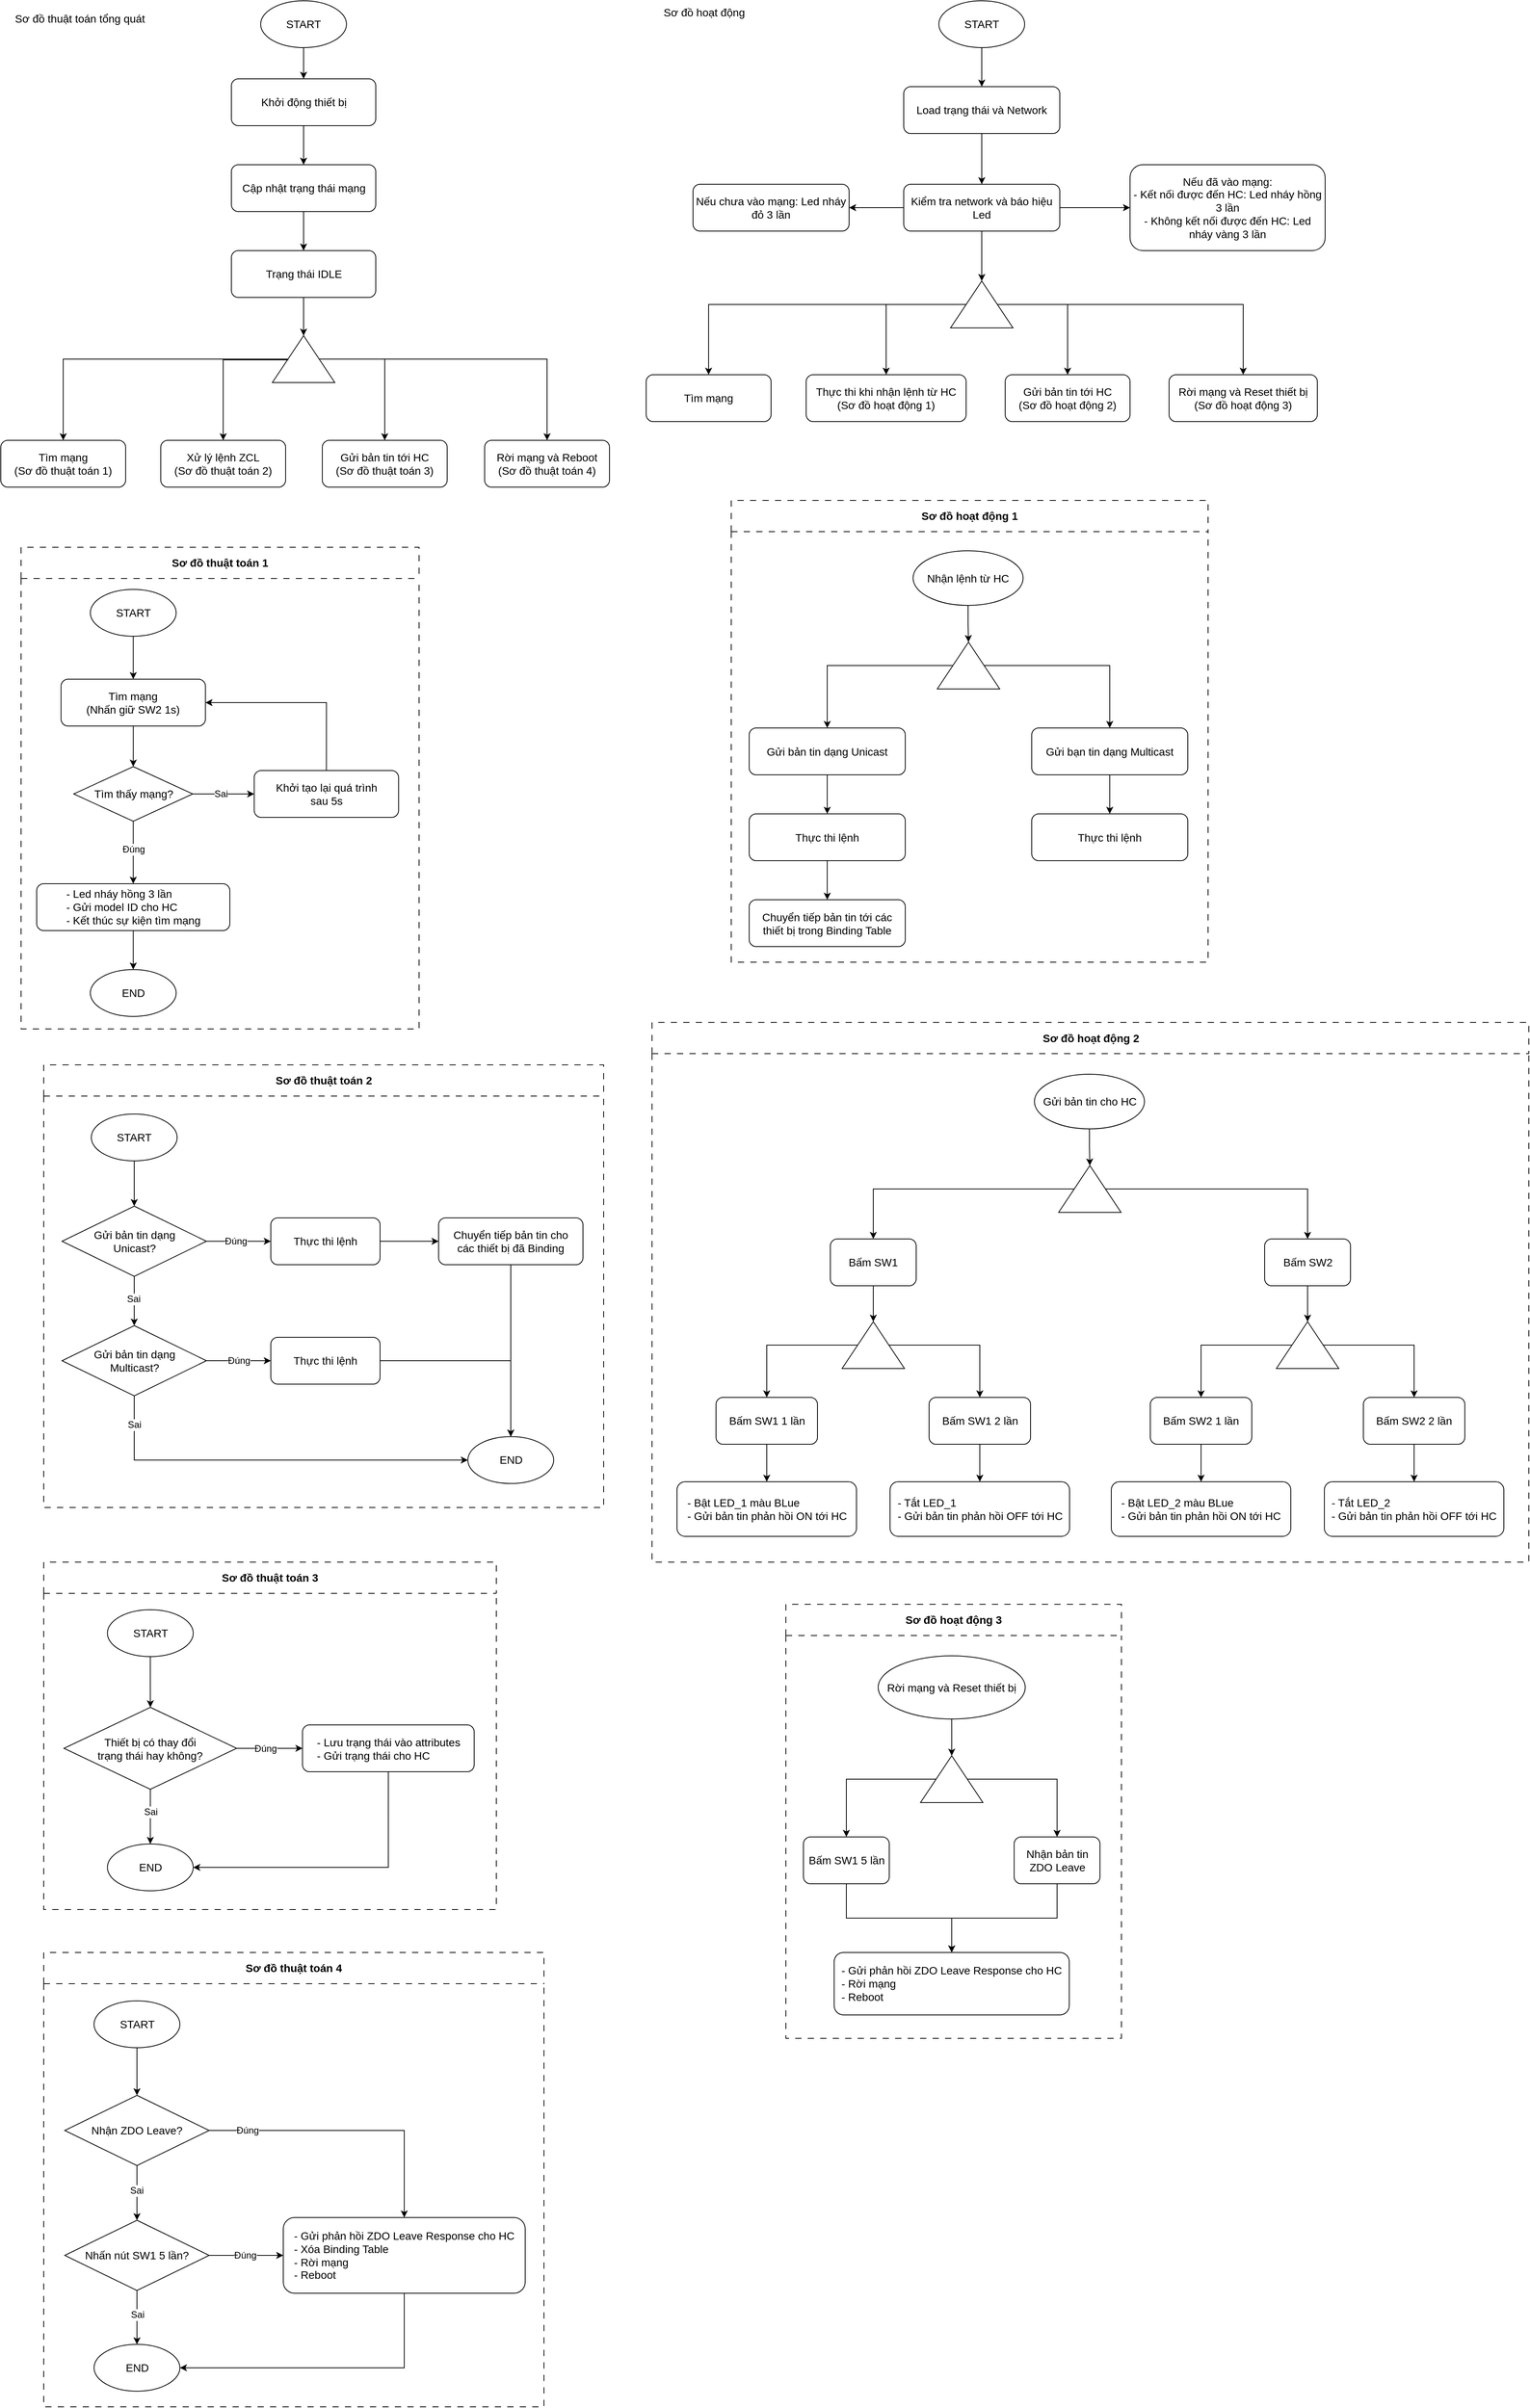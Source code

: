 <mxfile version="23.1.5" type="device">
  <diagram name="Page-1" id="_Pgi_4-e0fUafFxGwACF">
    <mxGraphModel dx="6694" dy="3547" grid="1" gridSize="10" guides="1" tooltips="1" connect="1" arrows="1" fold="1" page="1" pageScale="1" pageWidth="827" pageHeight="1169" math="0" shadow="0">
      <root>
        <mxCell id="0" />
        <mxCell id="1" parent="0" />
        <mxCell id="1Zl8g6SMvQ0k70rbWufC-52" value="" style="group" parent="1" vertex="1" connectable="0">
          <mxGeometry x="-816" y="10" width="780" height="623" as="geometry" />
        </mxCell>
        <mxCell id="1Zl8g6SMvQ0k70rbWufC-2" value="&lt;font style=&quot;font-size: 14px;&quot;&gt;START&lt;/font&gt;" style="ellipse;whiteSpace=wrap;html=1;" parent="1Zl8g6SMvQ0k70rbWufC-52" vertex="1">
          <mxGeometry x="333" width="110" height="60" as="geometry" />
        </mxCell>
        <mxCell id="1Zl8g6SMvQ0k70rbWufC-3" value="&lt;font style=&quot;font-size: 14px;&quot;&gt;Khởi động thiết bị&lt;/font&gt;" style="rounded=1;whiteSpace=wrap;html=1;" parent="1Zl8g6SMvQ0k70rbWufC-52" vertex="1">
          <mxGeometry x="295.5" y="100" width="185" height="60" as="geometry" />
        </mxCell>
        <mxCell id="1Zl8g6SMvQ0k70rbWufC-17" value="" style="edgeStyle=orthogonalEdgeStyle;rounded=0;orthogonalLoop=1;jettySize=auto;html=1;" parent="1Zl8g6SMvQ0k70rbWufC-52" source="1Zl8g6SMvQ0k70rbWufC-2" target="1Zl8g6SMvQ0k70rbWufC-3" edge="1">
          <mxGeometry relative="1" as="geometry" />
        </mxCell>
        <mxCell id="1Zl8g6SMvQ0k70rbWufC-4" value="&lt;font style=&quot;font-size: 14px;&quot;&gt;Cập nhật trạng thái mạng&lt;/font&gt;" style="rounded=1;whiteSpace=wrap;html=1;" parent="1Zl8g6SMvQ0k70rbWufC-52" vertex="1">
          <mxGeometry x="295.5" y="210" width="185" height="60" as="geometry" />
        </mxCell>
        <mxCell id="1Zl8g6SMvQ0k70rbWufC-18" value="" style="edgeStyle=orthogonalEdgeStyle;rounded=0;orthogonalLoop=1;jettySize=auto;html=1;" parent="1Zl8g6SMvQ0k70rbWufC-52" source="1Zl8g6SMvQ0k70rbWufC-3" target="1Zl8g6SMvQ0k70rbWufC-4" edge="1">
          <mxGeometry relative="1" as="geometry" />
        </mxCell>
        <mxCell id="1Zl8g6SMvQ0k70rbWufC-5" value="&lt;font style=&quot;font-size: 14px;&quot;&gt;Trạng thái IDLE&lt;/font&gt;" style="rounded=1;whiteSpace=wrap;html=1;" parent="1Zl8g6SMvQ0k70rbWufC-52" vertex="1">
          <mxGeometry x="295.5" y="320" width="185" height="60" as="geometry" />
        </mxCell>
        <mxCell id="1Zl8g6SMvQ0k70rbWufC-19" value="" style="edgeStyle=orthogonalEdgeStyle;rounded=0;orthogonalLoop=1;jettySize=auto;html=1;" parent="1Zl8g6SMvQ0k70rbWufC-52" source="1Zl8g6SMvQ0k70rbWufC-4" target="1Zl8g6SMvQ0k70rbWufC-5" edge="1">
          <mxGeometry relative="1" as="geometry" />
        </mxCell>
        <mxCell id="1Zl8g6SMvQ0k70rbWufC-12" value="" style="triangle;whiteSpace=wrap;html=1;direction=north;" parent="1Zl8g6SMvQ0k70rbWufC-52" vertex="1">
          <mxGeometry x="348" y="429" width="80" height="60" as="geometry" />
        </mxCell>
        <mxCell id="1Zl8g6SMvQ0k70rbWufC-20" value="" style="edgeStyle=orthogonalEdgeStyle;rounded=0;orthogonalLoop=1;jettySize=auto;html=1;" parent="1Zl8g6SMvQ0k70rbWufC-52" source="1Zl8g6SMvQ0k70rbWufC-5" target="1Zl8g6SMvQ0k70rbWufC-12" edge="1">
          <mxGeometry relative="1" as="geometry" />
        </mxCell>
        <mxCell id="1Zl8g6SMvQ0k70rbWufC-15" value="&lt;font style=&quot;font-size: 14px;&quot;&gt;Rời mạng và Reboot&lt;br&gt;(Sơ đồ thuật toán 4)&lt;br&gt;&lt;/font&gt;" style="rounded=1;whiteSpace=wrap;html=1;" parent="1Zl8g6SMvQ0k70rbWufC-52" vertex="1">
          <mxGeometry x="620" y="563" width="160" height="60" as="geometry" />
        </mxCell>
        <mxCell id="1Zl8g6SMvQ0k70rbWufC-49" style="edgeStyle=orthogonalEdgeStyle;rounded=0;orthogonalLoop=1;jettySize=auto;html=1;entryX=0.5;entryY=0;entryDx=0;entryDy=0;" parent="1Zl8g6SMvQ0k70rbWufC-52" source="1Zl8g6SMvQ0k70rbWufC-12" target="1Zl8g6SMvQ0k70rbWufC-15" edge="1">
          <mxGeometry relative="1" as="geometry" />
        </mxCell>
        <mxCell id="1Zl8g6SMvQ0k70rbWufC-44" value="&lt;font style=&quot;font-size: 14px;&quot;&gt;Gửi bản tin tới HC&lt;br&gt;(Sơ đồ thuật toán 3)&lt;br&gt;&lt;/font&gt;" style="rounded=1;whiteSpace=wrap;html=1;" parent="1Zl8g6SMvQ0k70rbWufC-52" vertex="1">
          <mxGeometry x="412" y="563" width="160" height="60" as="geometry" />
        </mxCell>
        <mxCell id="1Zl8g6SMvQ0k70rbWufC-48" style="edgeStyle=orthogonalEdgeStyle;rounded=0;orthogonalLoop=1;jettySize=auto;html=1;entryX=0.5;entryY=0;entryDx=0;entryDy=0;exitX=0.5;exitY=1;exitDx=0;exitDy=0;" parent="1Zl8g6SMvQ0k70rbWufC-52" source="1Zl8g6SMvQ0k70rbWufC-12" target="1Zl8g6SMvQ0k70rbWufC-44" edge="1">
          <mxGeometry relative="1" as="geometry">
            <Array as="points">
              <mxPoint x="492" y="459" />
            </Array>
          </mxGeometry>
        </mxCell>
        <mxCell id="1Zl8g6SMvQ0k70rbWufC-45" value="&lt;font style=&quot;font-size: 14px;&quot;&gt;Xử lý lệnh ZCL&lt;br&gt;(Sơ đồ thuật toán 2)&lt;br&gt;&lt;/font&gt;" style="rounded=1;whiteSpace=wrap;html=1;" parent="1Zl8g6SMvQ0k70rbWufC-52" vertex="1">
          <mxGeometry x="205" y="563" width="160" height="60" as="geometry" />
        </mxCell>
        <mxCell id="1Zl8g6SMvQ0k70rbWufC-50" style="edgeStyle=orthogonalEdgeStyle;rounded=0;orthogonalLoop=1;jettySize=auto;html=1;exitX=0.5;exitY=0;exitDx=0;exitDy=0;entryX=0.5;entryY=0;entryDx=0;entryDy=0;" parent="1Zl8g6SMvQ0k70rbWufC-52" source="1Zl8g6SMvQ0k70rbWufC-12" target="1Zl8g6SMvQ0k70rbWufC-45" edge="1">
          <mxGeometry relative="1" as="geometry">
            <Array as="points">
              <mxPoint x="368" y="460" />
              <mxPoint x="285" y="460" />
            </Array>
          </mxGeometry>
        </mxCell>
        <mxCell id="1Zl8g6SMvQ0k70rbWufC-46" value="&lt;font style=&quot;font-size: 14px;&quot;&gt;Tìm mạng&lt;br&gt;(Sơ đồ thuật toán 1)&lt;br&gt;&lt;/font&gt;" style="rounded=1;whiteSpace=wrap;html=1;" parent="1Zl8g6SMvQ0k70rbWufC-52" vertex="1">
          <mxGeometry y="563" width="160" height="60" as="geometry" />
        </mxCell>
        <mxCell id="1Zl8g6SMvQ0k70rbWufC-51" style="edgeStyle=orthogonalEdgeStyle;rounded=0;orthogonalLoop=1;jettySize=auto;html=1;" parent="1Zl8g6SMvQ0k70rbWufC-52" source="1Zl8g6SMvQ0k70rbWufC-12" target="1Zl8g6SMvQ0k70rbWufC-46" edge="1">
          <mxGeometry relative="1" as="geometry" />
        </mxCell>
        <mxCell id="1Zl8g6SMvQ0k70rbWufC-246" value="&lt;font style=&quot;font-size: 14px;&quot;&gt;Sơ đồ thuật toán tổng quát&lt;/font&gt;" style="text;html=1;align=center;verticalAlign=middle;resizable=0;points=[];autosize=1;strokeColor=none;fillColor=none;" parent="1Zl8g6SMvQ0k70rbWufC-52" vertex="1">
          <mxGeometry x="6" y="8" width="190" height="30" as="geometry" />
        </mxCell>
        <mxCell id="1Zl8g6SMvQ0k70rbWufC-86" value="&lt;font style=&quot;font-size: 14px;&quot;&gt;Sơ đồ thuật toán 1&lt;/font&gt;" style="swimlane;whiteSpace=wrap;html=1;startSize=40;dashed=1;dashPattern=8 8;" parent="1" vertex="1">
          <mxGeometry x="-790" y="710" width="510" height="617" as="geometry" />
        </mxCell>
        <mxCell id="1Zl8g6SMvQ0k70rbWufC-85" value="" style="group" parent="1Zl8g6SMvQ0k70rbWufC-86" vertex="1" connectable="0">
          <mxGeometry x="20" y="54" width="463.75" height="547" as="geometry" />
        </mxCell>
        <mxCell id="1Zl8g6SMvQ0k70rbWufC-53" value="&lt;font style=&quot;font-size: 14px;&quot;&gt;START&lt;/font&gt;" style="ellipse;whiteSpace=wrap;html=1;" parent="1Zl8g6SMvQ0k70rbWufC-85" vertex="1">
          <mxGeometry x="68.75" width="110" height="60" as="geometry" />
        </mxCell>
        <mxCell id="1Zl8g6SMvQ0k70rbWufC-72" value="&lt;font style=&quot;font-size: 14px;&quot;&gt;Tìm mạng&lt;br&gt;(Nhấn giữ SW2 1s)&lt;br&gt;&lt;/font&gt;" style="rounded=1;whiteSpace=wrap;html=1;" parent="1Zl8g6SMvQ0k70rbWufC-85" vertex="1">
          <mxGeometry x="31.25" y="115" width="185" height="60" as="geometry" />
        </mxCell>
        <mxCell id="1Zl8g6SMvQ0k70rbWufC-77" value="" style="edgeStyle=orthogonalEdgeStyle;rounded=0;orthogonalLoop=1;jettySize=auto;html=1;" parent="1Zl8g6SMvQ0k70rbWufC-85" source="1Zl8g6SMvQ0k70rbWufC-53" target="1Zl8g6SMvQ0k70rbWufC-72" edge="1">
          <mxGeometry relative="1" as="geometry" />
        </mxCell>
        <mxCell id="1Zl8g6SMvQ0k70rbWufC-73" value="&lt;font style=&quot;font-size: 14px;&quot;&gt;Tìm thấy mạng?&lt;/font&gt;" style="rhombus;whiteSpace=wrap;html=1;" parent="1Zl8g6SMvQ0k70rbWufC-85" vertex="1">
          <mxGeometry x="47.5" y="227" width="152.5" height="70" as="geometry" />
        </mxCell>
        <mxCell id="1Zl8g6SMvQ0k70rbWufC-78" value="" style="edgeStyle=orthogonalEdgeStyle;rounded=0;orthogonalLoop=1;jettySize=auto;html=1;" parent="1Zl8g6SMvQ0k70rbWufC-85" source="1Zl8g6SMvQ0k70rbWufC-72" target="1Zl8g6SMvQ0k70rbWufC-73" edge="1">
          <mxGeometry relative="1" as="geometry" />
        </mxCell>
        <mxCell id="1Zl8g6SMvQ0k70rbWufC-81" style="edgeStyle=orthogonalEdgeStyle;rounded=0;orthogonalLoop=1;jettySize=auto;html=1;entryX=1;entryY=0.5;entryDx=0;entryDy=0;exitX=0.5;exitY=0;exitDx=0;exitDy=0;" parent="1Zl8g6SMvQ0k70rbWufC-85" source="1Zl8g6SMvQ0k70rbWufC-74" target="1Zl8g6SMvQ0k70rbWufC-72" edge="1">
          <mxGeometry relative="1" as="geometry" />
        </mxCell>
        <mxCell id="1Zl8g6SMvQ0k70rbWufC-74" value="&lt;font style=&quot;font-size: 14px;&quot;&gt;Khởi tạo lại quá trình&lt;br&gt;sau 5s&lt;br&gt;&lt;/font&gt;" style="rounded=1;whiteSpace=wrap;html=1;" parent="1Zl8g6SMvQ0k70rbWufC-85" vertex="1">
          <mxGeometry x="278.75" y="232" width="185" height="60" as="geometry" />
        </mxCell>
        <mxCell id="1Zl8g6SMvQ0k70rbWufC-79" value="" style="edgeStyle=orthogonalEdgeStyle;rounded=0;orthogonalLoop=1;jettySize=auto;html=1;" parent="1Zl8g6SMvQ0k70rbWufC-85" source="1Zl8g6SMvQ0k70rbWufC-73" target="1Zl8g6SMvQ0k70rbWufC-74" edge="1">
          <mxGeometry relative="1" as="geometry" />
        </mxCell>
        <mxCell id="1Zl8g6SMvQ0k70rbWufC-80" value="&lt;font style=&quot;font-size: 12px;&quot;&gt;Sai&lt;/font&gt;" style="edgeLabel;html=1;align=center;verticalAlign=middle;resizable=0;points=[];" parent="1Zl8g6SMvQ0k70rbWufC-79" vertex="1" connectable="0">
          <mxGeometry x="-0.101" relative="1" as="geometry">
            <mxPoint as="offset" />
          </mxGeometry>
        </mxCell>
        <mxCell id="1Zl8g6SMvQ0k70rbWufC-75" value="&lt;div style=&quot;text-align: left;&quot;&gt;&lt;span style=&quot;font-size: 14px; background-color: initial;&quot;&gt;- Led nháy hồng 3 lần&lt;/span&gt;&lt;/div&gt;&lt;font style=&quot;font-size: 14px;&quot;&gt;&lt;div style=&quot;text-align: left;&quot;&gt;&lt;span style=&quot;background-color: initial;&quot;&gt;- Gửi model ID cho HC&lt;/span&gt;&lt;/div&gt;&lt;div style=&quot;text-align: left;&quot;&gt;&lt;span style=&quot;background-color: initial;&quot;&gt;- Kết thúc sự kiện tìm mạng&lt;/span&gt;&lt;/div&gt;&lt;/font&gt;" style="rounded=1;whiteSpace=wrap;html=1;" parent="1Zl8g6SMvQ0k70rbWufC-85" vertex="1">
          <mxGeometry y="377" width="247.5" height="60" as="geometry" />
        </mxCell>
        <mxCell id="1Zl8g6SMvQ0k70rbWufC-82" value="" style="edgeStyle=orthogonalEdgeStyle;rounded=0;orthogonalLoop=1;jettySize=auto;html=1;" parent="1Zl8g6SMvQ0k70rbWufC-85" source="1Zl8g6SMvQ0k70rbWufC-73" target="1Zl8g6SMvQ0k70rbWufC-75" edge="1">
          <mxGeometry relative="1" as="geometry" />
        </mxCell>
        <mxCell id="1Zl8g6SMvQ0k70rbWufC-83" value="&lt;font style=&quot;font-size: 12px;&quot;&gt;Đúng&lt;/font&gt;" style="edgeLabel;html=1;align=center;verticalAlign=middle;resizable=0;points=[];" parent="1Zl8g6SMvQ0k70rbWufC-82" vertex="1" connectable="0">
          <mxGeometry x="-0.096" relative="1" as="geometry">
            <mxPoint as="offset" />
          </mxGeometry>
        </mxCell>
        <mxCell id="1Zl8g6SMvQ0k70rbWufC-76" value="&lt;font style=&quot;font-size: 14px;&quot;&gt;END&lt;/font&gt;" style="ellipse;whiteSpace=wrap;html=1;" parent="1Zl8g6SMvQ0k70rbWufC-85" vertex="1">
          <mxGeometry x="68.75" y="487" width="110" height="60" as="geometry" />
        </mxCell>
        <mxCell id="1Zl8g6SMvQ0k70rbWufC-84" value="" style="edgeStyle=orthogonalEdgeStyle;rounded=0;orthogonalLoop=1;jettySize=auto;html=1;" parent="1Zl8g6SMvQ0k70rbWufC-85" source="1Zl8g6SMvQ0k70rbWufC-75" target="1Zl8g6SMvQ0k70rbWufC-76" edge="1">
          <mxGeometry relative="1" as="geometry" />
        </mxCell>
        <mxCell id="1Zl8g6SMvQ0k70rbWufC-140" value="&lt;font style=&quot;font-size: 14px;&quot;&gt;Sơ đồ thuật toán 4&lt;/font&gt;" style="swimlane;whiteSpace=wrap;html=1;startSize=40;dashed=1;dashPattern=8 8;" parent="1" vertex="1">
          <mxGeometry x="-761" y="2510" width="641" height="582" as="geometry" />
        </mxCell>
        <mxCell id="1Zl8g6SMvQ0k70rbWufC-156" value="&lt;font style=&quot;font-size: 14px;&quot;&gt;Sơ đồ thuật toán 2&lt;/font&gt;" style="swimlane;whiteSpace=wrap;html=1;startSize=40;dashed=1;dashPattern=8 8;" parent="1" vertex="1">
          <mxGeometry x="-761" y="1373" width="717.5" height="567" as="geometry" />
        </mxCell>
        <mxCell id="1Zl8g6SMvQ0k70rbWufC-157" value="" style="group" parent="1" vertex="1" connectable="0">
          <mxGeometry x="-737.5" y="1436" width="667.5" height="473.29" as="geometry" />
        </mxCell>
        <mxCell id="1Zl8g6SMvQ0k70rbWufC-87" value="&lt;font style=&quot;font-size: 14px;&quot;&gt;START&lt;/font&gt;" style="ellipse;whiteSpace=wrap;html=1;" parent="1Zl8g6SMvQ0k70rbWufC-157" vertex="1">
          <mxGeometry x="37.5" width="110" height="60" as="geometry" />
        </mxCell>
        <mxCell id="1Zl8g6SMvQ0k70rbWufC-89" value="&lt;font style=&quot;font-size: 14px;&quot;&gt;Gửi bản tin dạng&lt;br&gt;Unicast?&lt;/font&gt;" style="rhombus;whiteSpace=wrap;html=1;" parent="1Zl8g6SMvQ0k70rbWufC-157" vertex="1">
          <mxGeometry y="118" width="185" height="90" as="geometry" />
        </mxCell>
        <mxCell id="1Zl8g6SMvQ0k70rbWufC-95" value="" style="edgeStyle=orthogonalEdgeStyle;rounded=0;orthogonalLoop=1;jettySize=auto;html=1;" parent="1Zl8g6SMvQ0k70rbWufC-157" source="1Zl8g6SMvQ0k70rbWufC-87" target="1Zl8g6SMvQ0k70rbWufC-89" edge="1">
          <mxGeometry relative="1" as="geometry" />
        </mxCell>
        <mxCell id="1Zl8g6SMvQ0k70rbWufC-90" value="&lt;font style=&quot;font-size: 14px;&quot;&gt;Gửi bản tin dạng&lt;br&gt;Multicast?&lt;/font&gt;" style="rhombus;whiteSpace=wrap;html=1;" parent="1Zl8g6SMvQ0k70rbWufC-157" vertex="1">
          <mxGeometry y="271" width="185" height="90" as="geometry" />
        </mxCell>
        <mxCell id="1Zl8g6SMvQ0k70rbWufC-96" value="" style="edgeStyle=orthogonalEdgeStyle;rounded=0;orthogonalLoop=1;jettySize=auto;html=1;" parent="1Zl8g6SMvQ0k70rbWufC-157" source="1Zl8g6SMvQ0k70rbWufC-89" target="1Zl8g6SMvQ0k70rbWufC-90" edge="1">
          <mxGeometry relative="1" as="geometry" />
        </mxCell>
        <mxCell id="1Zl8g6SMvQ0k70rbWufC-97" value="&lt;font style=&quot;font-size: 12px;&quot;&gt;Sai&lt;/font&gt;" style="edgeLabel;html=1;align=center;verticalAlign=middle;resizable=0;points=[];" parent="1Zl8g6SMvQ0k70rbWufC-96" vertex="1" connectable="0">
          <mxGeometry x="-0.101" y="-1" relative="1" as="geometry">
            <mxPoint as="offset" />
          </mxGeometry>
        </mxCell>
        <mxCell id="1Zl8g6SMvQ0k70rbWufC-91" value="&lt;font style=&quot;font-size: 14px;&quot;&gt;Thực thi lệnh&lt;br&gt;&lt;/font&gt;" style="rounded=1;whiteSpace=wrap;html=1;" parent="1Zl8g6SMvQ0k70rbWufC-157" vertex="1">
          <mxGeometry x="267.5" y="133" width="140" height="60" as="geometry" />
        </mxCell>
        <mxCell id="1Zl8g6SMvQ0k70rbWufC-98" value="" style="edgeStyle=orthogonalEdgeStyle;rounded=0;orthogonalLoop=1;jettySize=auto;html=1;" parent="1Zl8g6SMvQ0k70rbWufC-157" source="1Zl8g6SMvQ0k70rbWufC-89" target="1Zl8g6SMvQ0k70rbWufC-91" edge="1">
          <mxGeometry relative="1" as="geometry" />
        </mxCell>
        <mxCell id="1Zl8g6SMvQ0k70rbWufC-99" value="&lt;span style=&quot;font-size: 12px;&quot;&gt;Đúng&lt;/span&gt;" style="edgeLabel;html=1;align=center;verticalAlign=middle;resizable=0;points=[];" parent="1Zl8g6SMvQ0k70rbWufC-98" vertex="1" connectable="0">
          <mxGeometry x="-0.102" relative="1" as="geometry">
            <mxPoint as="offset" />
          </mxGeometry>
        </mxCell>
        <mxCell id="1Zl8g6SMvQ0k70rbWufC-92" value="&lt;font style=&quot;font-size: 14px;&quot;&gt;Thực thi lệnh&lt;br&gt;&lt;/font&gt;" style="rounded=1;whiteSpace=wrap;html=1;" parent="1Zl8g6SMvQ0k70rbWufC-157" vertex="1">
          <mxGeometry x="267.5" y="286" width="140" height="60" as="geometry" />
        </mxCell>
        <mxCell id="1Zl8g6SMvQ0k70rbWufC-100" value="" style="edgeStyle=orthogonalEdgeStyle;rounded=0;orthogonalLoop=1;jettySize=auto;html=1;" parent="1Zl8g6SMvQ0k70rbWufC-157" source="1Zl8g6SMvQ0k70rbWufC-90" target="1Zl8g6SMvQ0k70rbWufC-92" edge="1">
          <mxGeometry relative="1" as="geometry" />
        </mxCell>
        <mxCell id="1Zl8g6SMvQ0k70rbWufC-101" value="&lt;span style=&quot;font-size: 12px;&quot;&gt;Đúng&lt;/span&gt;" style="edgeLabel;html=1;align=center;verticalAlign=middle;resizable=0;points=[];" parent="1Zl8g6SMvQ0k70rbWufC-100" vertex="1" connectable="0">
          <mxGeometry x="-0.01" relative="1" as="geometry">
            <mxPoint as="offset" />
          </mxGeometry>
        </mxCell>
        <mxCell id="1Zl8g6SMvQ0k70rbWufC-93" value="&lt;font style=&quot;font-size: 14px;&quot;&gt;Chuyển tiếp bản tin cho&lt;br&gt;các thiết bị đã Binding&lt;br&gt;&lt;/font&gt;" style="rounded=1;whiteSpace=wrap;html=1;" parent="1Zl8g6SMvQ0k70rbWufC-157" vertex="1">
          <mxGeometry x="482.5" y="133" width="185" height="60" as="geometry" />
        </mxCell>
        <mxCell id="1Zl8g6SMvQ0k70rbWufC-102" value="" style="edgeStyle=orthogonalEdgeStyle;rounded=0;orthogonalLoop=1;jettySize=auto;html=1;" parent="1Zl8g6SMvQ0k70rbWufC-157" source="1Zl8g6SMvQ0k70rbWufC-91" target="1Zl8g6SMvQ0k70rbWufC-93" edge="1">
          <mxGeometry relative="1" as="geometry" />
        </mxCell>
        <mxCell id="1Zl8g6SMvQ0k70rbWufC-94" value="&lt;font style=&quot;font-size: 14px;&quot;&gt;END&lt;/font&gt;" style="ellipse;whiteSpace=wrap;html=1;" parent="1Zl8g6SMvQ0k70rbWufC-157" vertex="1">
          <mxGeometry x="520" y="413.29" width="110" height="60" as="geometry" />
        </mxCell>
        <mxCell id="1Zl8g6SMvQ0k70rbWufC-105" style="edgeStyle=orthogonalEdgeStyle;rounded=0;orthogonalLoop=1;jettySize=auto;html=1;entryX=0;entryY=0.5;entryDx=0;entryDy=0;exitX=0.5;exitY=1;exitDx=0;exitDy=0;" parent="1Zl8g6SMvQ0k70rbWufC-157" source="1Zl8g6SMvQ0k70rbWufC-90" target="1Zl8g6SMvQ0k70rbWufC-94" edge="1">
          <mxGeometry relative="1" as="geometry" />
        </mxCell>
        <mxCell id="1Zl8g6SMvQ0k70rbWufC-106" value="&lt;font style=&quot;font-size: 12px;&quot;&gt;Sai&lt;/font&gt;" style="edgeLabel;html=1;align=center;verticalAlign=middle;resizable=0;points=[];" parent="1Zl8g6SMvQ0k70rbWufC-105" vertex="1" connectable="0">
          <mxGeometry x="-0.837" y="-3" relative="1" as="geometry">
            <mxPoint x="3" y="-5" as="offset" />
          </mxGeometry>
        </mxCell>
        <mxCell id="1Zl8g6SMvQ0k70rbWufC-104" style="edgeStyle=orthogonalEdgeStyle;rounded=0;orthogonalLoop=1;jettySize=auto;html=1;entryX=0.5;entryY=0;entryDx=0;entryDy=0;" parent="1Zl8g6SMvQ0k70rbWufC-157" source="1Zl8g6SMvQ0k70rbWufC-92" target="1Zl8g6SMvQ0k70rbWufC-94" edge="1">
          <mxGeometry relative="1" as="geometry" />
        </mxCell>
        <mxCell id="1Zl8g6SMvQ0k70rbWufC-103" style="edgeStyle=orthogonalEdgeStyle;rounded=0;orthogonalLoop=1;jettySize=auto;html=1;entryX=0.5;entryY=0;entryDx=0;entryDy=0;" parent="1Zl8g6SMvQ0k70rbWufC-157" source="1Zl8g6SMvQ0k70rbWufC-93" target="1Zl8g6SMvQ0k70rbWufC-94" edge="1">
          <mxGeometry relative="1" as="geometry" />
        </mxCell>
        <mxCell id="1Zl8g6SMvQ0k70rbWufC-184" value="&lt;font style=&quot;font-size: 14px;&quot;&gt;Sơ đồ thuật toán 3&lt;/font&gt;" style="swimlane;whiteSpace=wrap;html=1;startSize=40;dashed=1;dashPattern=8 8;" parent="1" vertex="1">
          <mxGeometry x="-761" y="2010" width="580" height="445" as="geometry" />
        </mxCell>
        <mxCell id="1Zl8g6SMvQ0k70rbWufC-185" value="" style="group" parent="1Zl8g6SMvQ0k70rbWufC-184" vertex="1" connectable="0">
          <mxGeometry x="26" y="61" width="525.62" height="360" as="geometry" />
        </mxCell>
        <mxCell id="1Zl8g6SMvQ0k70rbWufC-158" value="&lt;font style=&quot;font-size: 14px;&quot;&gt;START&lt;/font&gt;" style="ellipse;whiteSpace=wrap;html=1;" parent="1Zl8g6SMvQ0k70rbWufC-185" vertex="1">
          <mxGeometry x="55.62" width="110" height="60" as="geometry" />
        </mxCell>
        <mxCell id="1Zl8g6SMvQ0k70rbWufC-174" value="&lt;font style=&quot;font-size: 14px;&quot;&gt;- Lưu trạng thái vào attributes&lt;br&gt;&lt;div style=&quot;text-align: left;&quot;&gt;&lt;span style=&quot;background-color: initial;&quot;&gt;- Gửi trạng thái cho HC&lt;/span&gt;&lt;/div&gt;&lt;/font&gt;" style="rounded=1;whiteSpace=wrap;html=1;" parent="1Zl8g6SMvQ0k70rbWufC-185" vertex="1">
          <mxGeometry x="305.62" y="147.5" width="220" height="60" as="geometry" />
        </mxCell>
        <mxCell id="1Zl8g6SMvQ0k70rbWufC-180" value="" style="edgeStyle=orthogonalEdgeStyle;rounded=0;orthogonalLoop=1;jettySize=auto;html=1;" parent="1Zl8g6SMvQ0k70rbWufC-185" source="1Zl8g6SMvQ0k70rbWufC-175" target="1Zl8g6SMvQ0k70rbWufC-174" edge="1">
          <mxGeometry relative="1" as="geometry" />
        </mxCell>
        <mxCell id="1Zl8g6SMvQ0k70rbWufC-182" value="&lt;span style=&quot;font-size: 12px;&quot;&gt;Đúng&lt;/span&gt;" style="edgeLabel;html=1;align=center;verticalAlign=middle;resizable=0;points=[];" parent="1Zl8g6SMvQ0k70rbWufC-180" vertex="1" connectable="0">
          <mxGeometry x="-0.14" relative="1" as="geometry">
            <mxPoint as="offset" />
          </mxGeometry>
        </mxCell>
        <mxCell id="1Zl8g6SMvQ0k70rbWufC-175" value="&lt;font style=&quot;font-size: 14px;&quot;&gt;Thiết bị có thay đổi&lt;br&gt;trạng thái hay không?&lt;br&gt;&lt;/font&gt;" style="rhombus;whiteSpace=wrap;html=1;" parent="1Zl8g6SMvQ0k70rbWufC-185" vertex="1">
          <mxGeometry y="125" width="221.25" height="105" as="geometry" />
        </mxCell>
        <mxCell id="1Zl8g6SMvQ0k70rbWufC-178" value="" style="edgeStyle=orthogonalEdgeStyle;rounded=0;orthogonalLoop=1;jettySize=auto;html=1;" parent="1Zl8g6SMvQ0k70rbWufC-185" source="1Zl8g6SMvQ0k70rbWufC-158" target="1Zl8g6SMvQ0k70rbWufC-175" edge="1">
          <mxGeometry relative="1" as="geometry" />
        </mxCell>
        <mxCell id="1Zl8g6SMvQ0k70rbWufC-176" value="&lt;span style=&quot;font-size: 14px;&quot;&gt;END&lt;/span&gt;" style="ellipse;whiteSpace=wrap;html=1;" parent="1Zl8g6SMvQ0k70rbWufC-185" vertex="1">
          <mxGeometry x="55.62" y="300" width="110" height="60" as="geometry" />
        </mxCell>
        <mxCell id="1Zl8g6SMvQ0k70rbWufC-181" style="edgeStyle=orthogonalEdgeStyle;rounded=0;orthogonalLoop=1;jettySize=auto;html=1;entryX=1;entryY=0.5;entryDx=0;entryDy=0;exitX=0.5;exitY=1;exitDx=0;exitDy=0;" parent="1Zl8g6SMvQ0k70rbWufC-185" source="1Zl8g6SMvQ0k70rbWufC-174" target="1Zl8g6SMvQ0k70rbWufC-176" edge="1">
          <mxGeometry relative="1" as="geometry" />
        </mxCell>
        <mxCell id="1Zl8g6SMvQ0k70rbWufC-179" value="" style="edgeStyle=orthogonalEdgeStyle;rounded=0;orthogonalLoop=1;jettySize=auto;html=1;" parent="1Zl8g6SMvQ0k70rbWufC-185" source="1Zl8g6SMvQ0k70rbWufC-175" target="1Zl8g6SMvQ0k70rbWufC-176" edge="1">
          <mxGeometry relative="1" as="geometry" />
        </mxCell>
        <mxCell id="1Zl8g6SMvQ0k70rbWufC-183" value="&lt;font style=&quot;font-size: 12px;&quot;&gt;Sai&lt;/font&gt;" style="edgeLabel;html=1;align=center;verticalAlign=middle;resizable=0;points=[];" parent="1Zl8g6SMvQ0k70rbWufC-179" vertex="1" connectable="0">
          <mxGeometry x="-0.18" relative="1" as="geometry">
            <mxPoint as="offset" />
          </mxGeometry>
        </mxCell>
        <mxCell id="1Zl8g6SMvQ0k70rbWufC-243" value="" style="group" parent="1" vertex="1" connectable="0">
          <mxGeometry x="-734" y="2572" width="590" height="500" as="geometry" />
        </mxCell>
        <mxCell id="1Zl8g6SMvQ0k70rbWufC-216" value="&lt;font style=&quot;font-size: 14px;&quot;&gt;START&lt;/font&gt;" style="ellipse;whiteSpace=wrap;html=1;" parent="1Zl8g6SMvQ0k70rbWufC-243" vertex="1">
          <mxGeometry x="37.5" width="110" height="60" as="geometry" />
        </mxCell>
        <mxCell id="1Zl8g6SMvQ0k70rbWufC-217" value="&lt;span style=&quot;font-size: 14px;&quot;&gt;Nhận ZDO Leave?&lt;/span&gt;" style="rhombus;whiteSpace=wrap;html=1;" parent="1Zl8g6SMvQ0k70rbWufC-243" vertex="1">
          <mxGeometry y="121" width="185" height="90" as="geometry" />
        </mxCell>
        <mxCell id="1Zl8g6SMvQ0k70rbWufC-218" value="" style="edgeStyle=orthogonalEdgeStyle;rounded=0;orthogonalLoop=1;jettySize=auto;html=1;" parent="1Zl8g6SMvQ0k70rbWufC-243" source="1Zl8g6SMvQ0k70rbWufC-216" target="1Zl8g6SMvQ0k70rbWufC-217" edge="1">
          <mxGeometry relative="1" as="geometry" />
        </mxCell>
        <mxCell id="1Zl8g6SMvQ0k70rbWufC-219" value="&lt;span style=&quot;font-size: 14px;&quot;&gt;Nhấn nút SW1 5 lần?&lt;/span&gt;" style="rhombus;whiteSpace=wrap;html=1;" parent="1Zl8g6SMvQ0k70rbWufC-243" vertex="1">
          <mxGeometry y="281" width="185" height="90" as="geometry" />
        </mxCell>
        <mxCell id="1Zl8g6SMvQ0k70rbWufC-220" value="" style="edgeStyle=orthogonalEdgeStyle;rounded=0;orthogonalLoop=1;jettySize=auto;html=1;" parent="1Zl8g6SMvQ0k70rbWufC-243" source="1Zl8g6SMvQ0k70rbWufC-217" target="1Zl8g6SMvQ0k70rbWufC-219" edge="1">
          <mxGeometry relative="1" as="geometry" />
        </mxCell>
        <mxCell id="1Zl8g6SMvQ0k70rbWufC-221" value="&lt;font style=&quot;font-size: 12px;&quot;&gt;Sai&lt;/font&gt;" style="edgeLabel;html=1;align=center;verticalAlign=middle;resizable=0;points=[];" parent="1Zl8g6SMvQ0k70rbWufC-220" vertex="1" connectable="0">
          <mxGeometry x="-0.101" y="-1" relative="1" as="geometry">
            <mxPoint as="offset" />
          </mxGeometry>
        </mxCell>
        <mxCell id="1Zl8g6SMvQ0k70rbWufC-228" value="&lt;div style=&quot;text-align: left;&quot;&gt;&lt;span style=&quot;font-size: 14px;&quot;&gt;- Gửi phản hồi ZDO Leave Response cho HC&lt;/span&gt;&lt;/div&gt;&lt;div style=&quot;text-align: left;&quot;&gt;&lt;span style=&quot;font-size: 14px;&quot;&gt;- Xóa Binding Table&lt;/span&gt;&lt;/div&gt;&lt;div style=&quot;text-align: left;&quot;&gt;&lt;span style=&quot;font-size: 14px;&quot;&gt;- Rời mạng&lt;/span&gt;&lt;/div&gt;&lt;div style=&quot;text-align: left;&quot;&gt;&lt;span style=&quot;font-size: 14px;&quot;&gt;- Reboot&lt;/span&gt;&lt;/div&gt;" style="rounded=1;whiteSpace=wrap;html=1;" parent="1Zl8g6SMvQ0k70rbWufC-243" vertex="1">
          <mxGeometry x="280" y="277.5" width="310" height="97" as="geometry" />
        </mxCell>
        <mxCell id="1Zl8g6SMvQ0k70rbWufC-238" style="edgeStyle=orthogonalEdgeStyle;rounded=0;orthogonalLoop=1;jettySize=auto;html=1;entryX=0.5;entryY=0;entryDx=0;entryDy=0;" parent="1Zl8g6SMvQ0k70rbWufC-243" source="1Zl8g6SMvQ0k70rbWufC-217" target="1Zl8g6SMvQ0k70rbWufC-228" edge="1">
          <mxGeometry relative="1" as="geometry" />
        </mxCell>
        <mxCell id="1Zl8g6SMvQ0k70rbWufC-239" value="&lt;span style=&quot;font-size: 12px;&quot;&gt;Đúng&lt;/span&gt;" style="edgeLabel;html=1;align=center;verticalAlign=middle;resizable=0;points=[];" parent="1Zl8g6SMvQ0k70rbWufC-238" vertex="1" connectable="0">
          <mxGeometry x="-0.72" relative="1" as="geometry">
            <mxPoint x="-2" as="offset" />
          </mxGeometry>
        </mxCell>
        <mxCell id="1Zl8g6SMvQ0k70rbWufC-236" value="" style="edgeStyle=orthogonalEdgeStyle;rounded=0;orthogonalLoop=1;jettySize=auto;html=1;" parent="1Zl8g6SMvQ0k70rbWufC-243" source="1Zl8g6SMvQ0k70rbWufC-219" target="1Zl8g6SMvQ0k70rbWufC-228" edge="1">
          <mxGeometry relative="1" as="geometry" />
        </mxCell>
        <mxCell id="1Zl8g6SMvQ0k70rbWufC-240" value="&lt;span style=&quot;font-size: 12px;&quot;&gt;Đúng&lt;br&gt;&lt;/span&gt;" style="edgeLabel;html=1;align=center;verticalAlign=middle;resizable=0;points=[];" parent="1Zl8g6SMvQ0k70rbWufC-236" vertex="1" connectable="0">
          <mxGeometry x="-0.09" relative="1" as="geometry">
            <mxPoint x="3" as="offset" />
          </mxGeometry>
        </mxCell>
        <mxCell id="1Zl8g6SMvQ0k70rbWufC-230" value="&lt;font style=&quot;font-size: 14px;&quot;&gt;END&lt;/font&gt;" style="ellipse;whiteSpace=wrap;html=1;" parent="1Zl8g6SMvQ0k70rbWufC-243" vertex="1">
          <mxGeometry x="37.5" y="440" width="110" height="60" as="geometry" />
        </mxCell>
        <mxCell id="1Zl8g6SMvQ0k70rbWufC-235" value="" style="edgeStyle=orthogonalEdgeStyle;rounded=0;orthogonalLoop=1;jettySize=auto;html=1;" parent="1Zl8g6SMvQ0k70rbWufC-243" source="1Zl8g6SMvQ0k70rbWufC-219" target="1Zl8g6SMvQ0k70rbWufC-230" edge="1">
          <mxGeometry relative="1" as="geometry" />
        </mxCell>
        <mxCell id="1Zl8g6SMvQ0k70rbWufC-241" value="&lt;font style=&quot;font-size: 12px;&quot;&gt;Sai&lt;/font&gt;" style="edgeLabel;html=1;align=center;verticalAlign=middle;resizable=0;points=[];" parent="1Zl8g6SMvQ0k70rbWufC-235" vertex="1" connectable="0">
          <mxGeometry x="-0.22" relative="1" as="geometry">
            <mxPoint y="4" as="offset" />
          </mxGeometry>
        </mxCell>
        <mxCell id="1Zl8g6SMvQ0k70rbWufC-237" style="edgeStyle=orthogonalEdgeStyle;rounded=0;orthogonalLoop=1;jettySize=auto;html=1;entryX=1;entryY=0.5;entryDx=0;entryDy=0;exitX=0.5;exitY=1;exitDx=0;exitDy=0;" parent="1Zl8g6SMvQ0k70rbWufC-243" source="1Zl8g6SMvQ0k70rbWufC-228" target="1Zl8g6SMvQ0k70rbWufC-230" edge="1">
          <mxGeometry relative="1" as="geometry" />
        </mxCell>
        <mxCell id="1Zl8g6SMvQ0k70rbWufC-245" value="&lt;font style=&quot;font-size: 14px;&quot;&gt;Sơ đồ hoạt động 3&lt;/font&gt;" style="swimlane;whiteSpace=wrap;html=1;startSize=40;dashed=1;dashPattern=8 8;" parent="1" vertex="1">
          <mxGeometry x="190" y="2064" width="430" height="556" as="geometry" />
        </mxCell>
        <mxCell id="1Zl8g6SMvQ0k70rbWufC-247" value="&lt;font style=&quot;font-size: 14px;&quot;&gt;Sơ đồ hoạt động&lt;/font&gt;" style="text;html=1;align=center;verticalAlign=middle;resizable=0;points=[];autosize=1;strokeColor=none;fillColor=none;" parent="1" vertex="1">
          <mxGeometry x="20" y="10" width="130" height="30" as="geometry" />
        </mxCell>
        <mxCell id="1Zl8g6SMvQ0k70rbWufC-267" value="" style="group" parent="1" vertex="1" connectable="0">
          <mxGeometry x="11" y="10" width="870" height="539" as="geometry" />
        </mxCell>
        <mxCell id="1Zl8g6SMvQ0k70rbWufC-248" value="&lt;font style=&quot;font-size: 14px;&quot;&gt;START&lt;/font&gt;" style="ellipse;whiteSpace=wrap;html=1;" parent="1Zl8g6SMvQ0k70rbWufC-267" vertex="1">
          <mxGeometry x="375" width="110" height="60" as="geometry" />
        </mxCell>
        <mxCell id="1Zl8g6SMvQ0k70rbWufC-249" value="&lt;font style=&quot;font-size: 14px;&quot;&gt;Load trạng thái và Network&lt;/font&gt;" style="rounded=1;whiteSpace=wrap;html=1;" parent="1Zl8g6SMvQ0k70rbWufC-267" vertex="1">
          <mxGeometry x="330" y="110" width="200" height="60" as="geometry" />
        </mxCell>
        <mxCell id="1Zl8g6SMvQ0k70rbWufC-258" value="" style="edgeStyle=orthogonalEdgeStyle;rounded=0;orthogonalLoop=1;jettySize=auto;html=1;" parent="1Zl8g6SMvQ0k70rbWufC-267" source="1Zl8g6SMvQ0k70rbWufC-248" target="1Zl8g6SMvQ0k70rbWufC-249" edge="1">
          <mxGeometry relative="1" as="geometry" />
        </mxCell>
        <mxCell id="1Zl8g6SMvQ0k70rbWufC-250" value="" style="triangle;whiteSpace=wrap;html=1;direction=north;" parent="1Zl8g6SMvQ0k70rbWufC-267" vertex="1">
          <mxGeometry x="390" y="359" width="80" height="60" as="geometry" />
        </mxCell>
        <mxCell id="1Zl8g6SMvQ0k70rbWufC-262" value="" style="edgeStyle=orthogonalEdgeStyle;rounded=0;orthogonalLoop=1;jettySize=auto;html=1;" parent="1Zl8g6SMvQ0k70rbWufC-267" source="1Zl8g6SMvQ0k70rbWufC-251" target="1Zl8g6SMvQ0k70rbWufC-250" edge="1">
          <mxGeometry relative="1" as="geometry" />
        </mxCell>
        <mxCell id="1Zl8g6SMvQ0k70rbWufC-251" value="&lt;font style=&quot;font-size: 14px;&quot;&gt;Kiểm tra network và báo hiệu Led&lt;/font&gt;" style="rounded=1;whiteSpace=wrap;html=1;" parent="1Zl8g6SMvQ0k70rbWufC-267" vertex="1">
          <mxGeometry x="330" y="235" width="200" height="60" as="geometry" />
        </mxCell>
        <mxCell id="1Zl8g6SMvQ0k70rbWufC-259" value="" style="edgeStyle=orthogonalEdgeStyle;rounded=0;orthogonalLoop=1;jettySize=auto;html=1;" parent="1Zl8g6SMvQ0k70rbWufC-267" source="1Zl8g6SMvQ0k70rbWufC-249" target="1Zl8g6SMvQ0k70rbWufC-251" edge="1">
          <mxGeometry relative="1" as="geometry" />
        </mxCell>
        <mxCell id="1Zl8g6SMvQ0k70rbWufC-252" value="&lt;font style=&quot;font-size: 14px;&quot;&gt;Nếu chưa vào mạng: Led nháy đỏ 3 lần&lt;/font&gt;" style="rounded=1;whiteSpace=wrap;html=1;" parent="1Zl8g6SMvQ0k70rbWufC-267" vertex="1">
          <mxGeometry x="60" y="235" width="200" height="60" as="geometry" />
        </mxCell>
        <mxCell id="1Zl8g6SMvQ0k70rbWufC-261" value="" style="edgeStyle=orthogonalEdgeStyle;rounded=0;orthogonalLoop=1;jettySize=auto;html=1;" parent="1Zl8g6SMvQ0k70rbWufC-267" source="1Zl8g6SMvQ0k70rbWufC-251" target="1Zl8g6SMvQ0k70rbWufC-252" edge="1">
          <mxGeometry relative="1" as="geometry" />
        </mxCell>
        <mxCell id="1Zl8g6SMvQ0k70rbWufC-253" value="&lt;font style=&quot;font-size: 14px;&quot;&gt;Nếu đã vào mạng:&lt;br&gt;- Kết nối được đến HC: Led nháy hồng 3 lần&lt;br&gt;- Không kết nối được đến HC: Led nháy vàng 3 lần&lt;br&gt;&lt;/font&gt;" style="rounded=1;whiteSpace=wrap;html=1;" parent="1Zl8g6SMvQ0k70rbWufC-267" vertex="1">
          <mxGeometry x="620" y="210" width="250" height="110" as="geometry" />
        </mxCell>
        <mxCell id="1Zl8g6SMvQ0k70rbWufC-260" value="" style="edgeStyle=orthogonalEdgeStyle;rounded=0;orthogonalLoop=1;jettySize=auto;html=1;" parent="1Zl8g6SMvQ0k70rbWufC-267" source="1Zl8g6SMvQ0k70rbWufC-251" target="1Zl8g6SMvQ0k70rbWufC-253" edge="1">
          <mxGeometry relative="1" as="geometry" />
        </mxCell>
        <mxCell id="1Zl8g6SMvQ0k70rbWufC-254" value="&lt;font style=&quot;font-size: 14px;&quot;&gt;Rời mạng và Reset thiết bị&lt;br&gt;(Sơ đồ hoạt động 3)&lt;br&gt;&lt;/font&gt;" style="rounded=1;whiteSpace=wrap;html=1;" parent="1Zl8g6SMvQ0k70rbWufC-267" vertex="1">
          <mxGeometry x="670" y="479" width="190" height="60" as="geometry" />
        </mxCell>
        <mxCell id="1Zl8g6SMvQ0k70rbWufC-263" style="edgeStyle=orthogonalEdgeStyle;rounded=0;orthogonalLoop=1;jettySize=auto;html=1;entryX=0.5;entryY=0;entryDx=0;entryDy=0;" parent="1Zl8g6SMvQ0k70rbWufC-267" source="1Zl8g6SMvQ0k70rbWufC-250" target="1Zl8g6SMvQ0k70rbWufC-254" edge="1">
          <mxGeometry relative="1" as="geometry">
            <mxPoint x="656" y="409.0" as="targetPoint" />
          </mxGeometry>
        </mxCell>
        <mxCell id="1Zl8g6SMvQ0k70rbWufC-255" value="&lt;font style=&quot;font-size: 14px;&quot;&gt;Gửi bản tin tới HC&lt;br&gt;(Sơ đồ hoạt động 2)&lt;br&gt;&lt;/font&gt;" style="rounded=1;whiteSpace=wrap;html=1;" parent="1Zl8g6SMvQ0k70rbWufC-267" vertex="1">
          <mxGeometry x="460" y="479" width="160" height="60" as="geometry" />
        </mxCell>
        <mxCell id="1Zl8g6SMvQ0k70rbWufC-264" style="edgeStyle=orthogonalEdgeStyle;rounded=0;orthogonalLoop=1;jettySize=auto;html=1;entryX=0.5;entryY=0;entryDx=0;entryDy=0;exitX=0.5;exitY=1;exitDx=0;exitDy=0;" parent="1Zl8g6SMvQ0k70rbWufC-267" source="1Zl8g6SMvQ0k70rbWufC-250" target="1Zl8g6SMvQ0k70rbWufC-255" edge="1">
          <mxGeometry relative="1" as="geometry">
            <Array as="points">
              <mxPoint x="540" y="389" />
            </Array>
          </mxGeometry>
        </mxCell>
        <mxCell id="1Zl8g6SMvQ0k70rbWufC-256" value="&lt;font style=&quot;font-size: 14px;&quot;&gt;Thực thi khi nhận lệnh từ HC&lt;br&gt;(Sơ đồ hoạt động 1)&lt;br&gt;&lt;/font&gt;" style="rounded=1;whiteSpace=wrap;html=1;" parent="1Zl8g6SMvQ0k70rbWufC-267" vertex="1">
          <mxGeometry x="205" y="479" width="205" height="60" as="geometry" />
        </mxCell>
        <mxCell id="1Zl8g6SMvQ0k70rbWufC-265" style="edgeStyle=orthogonalEdgeStyle;rounded=0;orthogonalLoop=1;jettySize=auto;html=1;exitX=0.5;exitY=0;exitDx=0;exitDy=0;entryX=0.5;entryY=0;entryDx=0;entryDy=0;" parent="1Zl8g6SMvQ0k70rbWufC-267" source="1Zl8g6SMvQ0k70rbWufC-250" target="1Zl8g6SMvQ0k70rbWufC-256" edge="1">
          <mxGeometry relative="1" as="geometry">
            <Array as="points">
              <mxPoint x="307" y="389" />
            </Array>
          </mxGeometry>
        </mxCell>
        <mxCell id="1Zl8g6SMvQ0k70rbWufC-257" value="&lt;font style=&quot;font-size: 14px;&quot;&gt;Tìm mạng&lt;br&gt;&lt;/font&gt;" style="rounded=1;whiteSpace=wrap;html=1;" parent="1Zl8g6SMvQ0k70rbWufC-267" vertex="1">
          <mxGeometry y="479" width="160" height="60" as="geometry" />
        </mxCell>
        <mxCell id="1Zl8g6SMvQ0k70rbWufC-266" style="edgeStyle=orthogonalEdgeStyle;rounded=0;orthogonalLoop=1;jettySize=auto;html=1;entryX=0.5;entryY=0;entryDx=0;entryDy=0;" parent="1Zl8g6SMvQ0k70rbWufC-267" source="1Zl8g6SMvQ0k70rbWufC-250" target="1Zl8g6SMvQ0k70rbWufC-257" edge="1">
          <mxGeometry relative="1" as="geometry" />
        </mxCell>
        <mxCell id="1Zl8g6SMvQ0k70rbWufC-303" value="&lt;font style=&quot;font-size: 14px;&quot;&gt;Sơ đồ hoạt động 1&lt;/font&gt;" style="swimlane;whiteSpace=wrap;html=1;startSize=40;dashed=1;dashPattern=8 8;" parent="1" vertex="1">
          <mxGeometry x="120" y="650" width="611" height="591.5" as="geometry" />
        </mxCell>
        <mxCell id="1Zl8g6SMvQ0k70rbWufC-304" value="" style="group" parent="1" vertex="1" connectable="0">
          <mxGeometry x="143" y="714.5" width="562" height="507" as="geometry" />
        </mxCell>
        <mxCell id="1Zl8g6SMvQ0k70rbWufC-268" value="&lt;font style=&quot;font-size: 14px;&quot;&gt;Nhận lệnh từ HC&lt;/font&gt;" style="ellipse;whiteSpace=wrap;html=1;" parent="1Zl8g6SMvQ0k70rbWufC-304" vertex="1">
          <mxGeometry x="210" width="141" height="70" as="geometry" />
        </mxCell>
        <mxCell id="1Zl8g6SMvQ0k70rbWufC-289" value="&lt;font style=&quot;font-size: 14px;&quot;&gt;Gửi bản tin dạng Unicast&lt;/font&gt;" style="rounded=1;whiteSpace=wrap;html=1;" parent="1Zl8g6SMvQ0k70rbWufC-304" vertex="1">
          <mxGeometry y="227" width="200" height="60" as="geometry" />
        </mxCell>
        <mxCell id="1Zl8g6SMvQ0k70rbWufC-298" style="edgeStyle=orthogonalEdgeStyle;rounded=0;orthogonalLoop=1;jettySize=auto;html=1;entryX=0.5;entryY=0;entryDx=0;entryDy=0;" parent="1Zl8g6SMvQ0k70rbWufC-304" source="1Zl8g6SMvQ0k70rbWufC-290" target="1Zl8g6SMvQ0k70rbWufC-289" edge="1">
          <mxGeometry relative="1" as="geometry" />
        </mxCell>
        <mxCell id="1Zl8g6SMvQ0k70rbWufC-290" value="" style="triangle;whiteSpace=wrap;html=1;direction=north;" parent="1Zl8g6SMvQ0k70rbWufC-304" vertex="1">
          <mxGeometry x="241" y="117" width="80" height="60" as="geometry" />
        </mxCell>
        <mxCell id="1Zl8g6SMvQ0k70rbWufC-296" value="" style="edgeStyle=orthogonalEdgeStyle;rounded=0;orthogonalLoop=1;jettySize=auto;html=1;" parent="1Zl8g6SMvQ0k70rbWufC-304" source="1Zl8g6SMvQ0k70rbWufC-268" target="1Zl8g6SMvQ0k70rbWufC-290" edge="1">
          <mxGeometry relative="1" as="geometry" />
        </mxCell>
        <mxCell id="1Zl8g6SMvQ0k70rbWufC-291" value="&lt;font style=&quot;font-size: 14px;&quot;&gt;Thực thi lệnh&lt;/font&gt;" style="rounded=1;whiteSpace=wrap;html=1;" parent="1Zl8g6SMvQ0k70rbWufC-304" vertex="1">
          <mxGeometry y="337" width="200" height="60" as="geometry" />
        </mxCell>
        <mxCell id="1Zl8g6SMvQ0k70rbWufC-299" value="" style="edgeStyle=orthogonalEdgeStyle;rounded=0;orthogonalLoop=1;jettySize=auto;html=1;" parent="1Zl8g6SMvQ0k70rbWufC-304" source="1Zl8g6SMvQ0k70rbWufC-289" target="1Zl8g6SMvQ0k70rbWufC-291" edge="1">
          <mxGeometry relative="1" as="geometry" />
        </mxCell>
        <mxCell id="1Zl8g6SMvQ0k70rbWufC-292" value="&lt;font style=&quot;font-size: 14px;&quot;&gt;Chuyển tiếp bản tin tới các &lt;br&gt;thiết bị trong Binding Table&lt;/font&gt;" style="rounded=1;whiteSpace=wrap;html=1;" parent="1Zl8g6SMvQ0k70rbWufC-304" vertex="1">
          <mxGeometry y="447" width="200" height="60" as="geometry" />
        </mxCell>
        <mxCell id="1Zl8g6SMvQ0k70rbWufC-301" value="" style="edgeStyle=orthogonalEdgeStyle;rounded=0;orthogonalLoop=1;jettySize=auto;html=1;" parent="1Zl8g6SMvQ0k70rbWufC-304" source="1Zl8g6SMvQ0k70rbWufC-291" target="1Zl8g6SMvQ0k70rbWufC-292" edge="1">
          <mxGeometry relative="1" as="geometry" />
        </mxCell>
        <mxCell id="1Zl8g6SMvQ0k70rbWufC-293" value="&lt;font style=&quot;font-size: 14px;&quot;&gt;Gửi bạn tin dạng Multicast&lt;/font&gt;" style="rounded=1;whiteSpace=wrap;html=1;" parent="1Zl8g6SMvQ0k70rbWufC-304" vertex="1">
          <mxGeometry x="362" y="227" width="200" height="60" as="geometry" />
        </mxCell>
        <mxCell id="1Zl8g6SMvQ0k70rbWufC-297" style="edgeStyle=orthogonalEdgeStyle;rounded=0;orthogonalLoop=1;jettySize=auto;html=1;entryX=0.5;entryY=0;entryDx=0;entryDy=0;" parent="1Zl8g6SMvQ0k70rbWufC-304" source="1Zl8g6SMvQ0k70rbWufC-290" target="1Zl8g6SMvQ0k70rbWufC-293" edge="1">
          <mxGeometry relative="1" as="geometry" />
        </mxCell>
        <mxCell id="1Zl8g6SMvQ0k70rbWufC-294" value="&lt;font style=&quot;font-size: 14px;&quot;&gt;Thực thi lệnh&lt;/font&gt;" style="rounded=1;whiteSpace=wrap;html=1;" parent="1Zl8g6SMvQ0k70rbWufC-304" vertex="1">
          <mxGeometry x="362" y="337" width="200" height="60" as="geometry" />
        </mxCell>
        <mxCell id="1Zl8g6SMvQ0k70rbWufC-302" value="" style="edgeStyle=orthogonalEdgeStyle;rounded=0;orthogonalLoop=1;jettySize=auto;html=1;" parent="1Zl8g6SMvQ0k70rbWufC-304" source="1Zl8g6SMvQ0k70rbWufC-293" target="1Zl8g6SMvQ0k70rbWufC-294" edge="1">
          <mxGeometry relative="1" as="geometry" />
        </mxCell>
        <mxCell id="1Zl8g6SMvQ0k70rbWufC-348" value="" style="group" parent="1" vertex="1" connectable="0">
          <mxGeometry x="50.5" y="1385" width="1059.5" height="592" as="geometry" />
        </mxCell>
        <mxCell id="1Zl8g6SMvQ0k70rbWufC-306" value="&lt;font style=&quot;font-size: 14px;&quot;&gt;Gửi bản tin cho HC&lt;/font&gt;" style="ellipse;whiteSpace=wrap;html=1;" parent="1Zl8g6SMvQ0k70rbWufC-348" vertex="1">
          <mxGeometry x="458" width="141" height="70" as="geometry" />
        </mxCell>
        <mxCell id="1Zl8g6SMvQ0k70rbWufC-309" value="" style="triangle;whiteSpace=wrap;html=1;direction=north;" parent="1Zl8g6SMvQ0k70rbWufC-348" vertex="1">
          <mxGeometry x="489" y="117" width="80" height="60" as="geometry" />
        </mxCell>
        <mxCell id="1Zl8g6SMvQ0k70rbWufC-310" value="" style="edgeStyle=orthogonalEdgeStyle;rounded=0;orthogonalLoop=1;jettySize=auto;html=1;" parent="1Zl8g6SMvQ0k70rbWufC-348" source="1Zl8g6SMvQ0k70rbWufC-306" target="1Zl8g6SMvQ0k70rbWufC-309" edge="1">
          <mxGeometry relative="1" as="geometry" />
        </mxCell>
        <mxCell id="1Zl8g6SMvQ0k70rbWufC-320" value="&lt;font style=&quot;font-size: 14px;&quot;&gt;Bấm SW1&lt;/font&gt;" style="rounded=1;whiteSpace=wrap;html=1;" parent="1Zl8g6SMvQ0k70rbWufC-348" vertex="1">
          <mxGeometry x="196.5" y="211" width="110" height="60" as="geometry" />
        </mxCell>
        <mxCell id="1Zl8g6SMvQ0k70rbWufC-346" style="edgeStyle=orthogonalEdgeStyle;rounded=0;orthogonalLoop=1;jettySize=auto;html=1;entryX=0.5;entryY=0;entryDx=0;entryDy=0;" parent="1Zl8g6SMvQ0k70rbWufC-348" source="1Zl8g6SMvQ0k70rbWufC-309" target="1Zl8g6SMvQ0k70rbWufC-320" edge="1">
          <mxGeometry relative="1" as="geometry" />
        </mxCell>
        <mxCell id="1Zl8g6SMvQ0k70rbWufC-321" value="" style="triangle;whiteSpace=wrap;html=1;direction=north;" parent="1Zl8g6SMvQ0k70rbWufC-348" vertex="1">
          <mxGeometry x="211.5" y="317" width="80" height="60" as="geometry" />
        </mxCell>
        <mxCell id="1Zl8g6SMvQ0k70rbWufC-328" value="" style="edgeStyle=orthogonalEdgeStyle;rounded=0;orthogonalLoop=1;jettySize=auto;html=1;" parent="1Zl8g6SMvQ0k70rbWufC-348" source="1Zl8g6SMvQ0k70rbWufC-320" target="1Zl8g6SMvQ0k70rbWufC-321" edge="1">
          <mxGeometry relative="1" as="geometry" />
        </mxCell>
        <mxCell id="1Zl8g6SMvQ0k70rbWufC-322" value="&lt;font style=&quot;font-size: 14px;&quot;&gt;Bấm SW1 1 lần&lt;/font&gt;" style="rounded=1;whiteSpace=wrap;html=1;" parent="1Zl8g6SMvQ0k70rbWufC-348" vertex="1">
          <mxGeometry x="50" y="414" width="130" height="60" as="geometry" />
        </mxCell>
        <mxCell id="1Zl8g6SMvQ0k70rbWufC-330" style="edgeStyle=orthogonalEdgeStyle;rounded=0;orthogonalLoop=1;jettySize=auto;html=1;entryX=0.5;entryY=0;entryDx=0;entryDy=0;" parent="1Zl8g6SMvQ0k70rbWufC-348" source="1Zl8g6SMvQ0k70rbWufC-321" target="1Zl8g6SMvQ0k70rbWufC-322" edge="1">
          <mxGeometry relative="1" as="geometry" />
        </mxCell>
        <mxCell id="1Zl8g6SMvQ0k70rbWufC-324" value="&lt;font style=&quot;font-size: 14px;&quot;&gt;Bấm SW1 2 lần&lt;/font&gt;" style="rounded=1;whiteSpace=wrap;html=1;" parent="1Zl8g6SMvQ0k70rbWufC-348" vertex="1">
          <mxGeometry x="323" y="414" width="130" height="60" as="geometry" />
        </mxCell>
        <mxCell id="1Zl8g6SMvQ0k70rbWufC-329" style="edgeStyle=orthogonalEdgeStyle;rounded=0;orthogonalLoop=1;jettySize=auto;html=1;entryX=0.5;entryY=0;entryDx=0;entryDy=0;" parent="1Zl8g6SMvQ0k70rbWufC-348" source="1Zl8g6SMvQ0k70rbWufC-321" target="1Zl8g6SMvQ0k70rbWufC-324" edge="1">
          <mxGeometry relative="1" as="geometry" />
        </mxCell>
        <mxCell id="1Zl8g6SMvQ0k70rbWufC-326" value="&lt;div style=&quot;text-align: left;&quot;&gt;&lt;span style=&quot;font-size: 14px;&quot;&gt;- Bật LED_1 màu BLue&lt;/span&gt;&lt;/div&gt;&lt;div style=&quot;text-align: left;&quot;&gt;&lt;span style=&quot;font-size: 14px;&quot;&gt;- Gửi bản tin phản hồi ON tới HC&lt;/span&gt;&lt;/div&gt;" style="rounded=1;whiteSpace=wrap;html=1;" parent="1Zl8g6SMvQ0k70rbWufC-348" vertex="1">
          <mxGeometry y="522" width="230" height="70" as="geometry" />
        </mxCell>
        <mxCell id="1Zl8g6SMvQ0k70rbWufC-331" value="" style="edgeStyle=orthogonalEdgeStyle;rounded=0;orthogonalLoop=1;jettySize=auto;html=1;" parent="1Zl8g6SMvQ0k70rbWufC-348" source="1Zl8g6SMvQ0k70rbWufC-322" target="1Zl8g6SMvQ0k70rbWufC-326" edge="1">
          <mxGeometry relative="1" as="geometry" />
        </mxCell>
        <mxCell id="1Zl8g6SMvQ0k70rbWufC-327" value="&lt;div style=&quot;text-align: left;&quot;&gt;&lt;span style=&quot;font-size: 14px;&quot;&gt;- Tắt LED_1&lt;/span&gt;&lt;/div&gt;&lt;div style=&quot;text-align: left;&quot;&gt;&lt;span style=&quot;font-size: 14px;&quot;&gt;- Gửi bản tin phản hồi OFF tới HC&lt;/span&gt;&lt;/div&gt;" style="rounded=1;whiteSpace=wrap;html=1;" parent="1Zl8g6SMvQ0k70rbWufC-348" vertex="1">
          <mxGeometry x="273" y="522" width="230" height="70" as="geometry" />
        </mxCell>
        <mxCell id="1Zl8g6SMvQ0k70rbWufC-332" value="" style="edgeStyle=orthogonalEdgeStyle;rounded=0;orthogonalLoop=1;jettySize=auto;html=1;" parent="1Zl8g6SMvQ0k70rbWufC-348" source="1Zl8g6SMvQ0k70rbWufC-324" target="1Zl8g6SMvQ0k70rbWufC-327" edge="1">
          <mxGeometry relative="1" as="geometry" />
        </mxCell>
        <mxCell id="1Zl8g6SMvQ0k70rbWufC-335" value="&lt;font style=&quot;font-size: 14px;&quot;&gt;Bấm SW2&lt;/font&gt;" style="rounded=1;whiteSpace=wrap;html=1;" parent="1Zl8g6SMvQ0k70rbWufC-348" vertex="1">
          <mxGeometry x="753" y="211" width="110" height="60" as="geometry" />
        </mxCell>
        <mxCell id="1Zl8g6SMvQ0k70rbWufC-347" style="edgeStyle=orthogonalEdgeStyle;rounded=0;orthogonalLoop=1;jettySize=auto;html=1;entryX=0.5;entryY=0;entryDx=0;entryDy=0;" parent="1Zl8g6SMvQ0k70rbWufC-348" source="1Zl8g6SMvQ0k70rbWufC-309" target="1Zl8g6SMvQ0k70rbWufC-335" edge="1">
          <mxGeometry relative="1" as="geometry" />
        </mxCell>
        <mxCell id="1Zl8g6SMvQ0k70rbWufC-338" value="" style="triangle;whiteSpace=wrap;html=1;direction=north;" parent="1Zl8g6SMvQ0k70rbWufC-348" vertex="1">
          <mxGeometry x="768" y="317" width="80" height="60" as="geometry" />
        </mxCell>
        <mxCell id="1Zl8g6SMvQ0k70rbWufC-334" value="" style="edgeStyle=orthogonalEdgeStyle;rounded=0;orthogonalLoop=1;jettySize=auto;html=1;" parent="1Zl8g6SMvQ0k70rbWufC-348" source="1Zl8g6SMvQ0k70rbWufC-335" target="1Zl8g6SMvQ0k70rbWufC-338" edge="1">
          <mxGeometry relative="1" as="geometry" />
        </mxCell>
        <mxCell id="1Zl8g6SMvQ0k70rbWufC-340" value="&lt;font style=&quot;font-size: 14px;&quot;&gt;Bấm SW2 1 lần&lt;/font&gt;" style="rounded=1;whiteSpace=wrap;html=1;" parent="1Zl8g6SMvQ0k70rbWufC-348" vertex="1">
          <mxGeometry x="606.5" y="414" width="130" height="60" as="geometry" />
        </mxCell>
        <mxCell id="1Zl8g6SMvQ0k70rbWufC-337" style="edgeStyle=orthogonalEdgeStyle;rounded=0;orthogonalLoop=1;jettySize=auto;html=1;entryX=0.5;entryY=0;entryDx=0;entryDy=0;" parent="1Zl8g6SMvQ0k70rbWufC-348" source="1Zl8g6SMvQ0k70rbWufC-338" target="1Zl8g6SMvQ0k70rbWufC-340" edge="1">
          <mxGeometry relative="1" as="geometry" />
        </mxCell>
        <mxCell id="1Zl8g6SMvQ0k70rbWufC-342" value="&lt;font style=&quot;font-size: 14px;&quot;&gt;Bấm SW2 2 lần&lt;/font&gt;" style="rounded=1;whiteSpace=wrap;html=1;" parent="1Zl8g6SMvQ0k70rbWufC-348" vertex="1">
          <mxGeometry x="879.5" y="414" width="130" height="60" as="geometry" />
        </mxCell>
        <mxCell id="1Zl8g6SMvQ0k70rbWufC-336" style="edgeStyle=orthogonalEdgeStyle;rounded=0;orthogonalLoop=1;jettySize=auto;html=1;entryX=0.5;entryY=0;entryDx=0;entryDy=0;" parent="1Zl8g6SMvQ0k70rbWufC-348" source="1Zl8g6SMvQ0k70rbWufC-338" target="1Zl8g6SMvQ0k70rbWufC-342" edge="1">
          <mxGeometry relative="1" as="geometry" />
        </mxCell>
        <mxCell id="1Zl8g6SMvQ0k70rbWufC-343" value="&lt;div style=&quot;text-align: left;&quot;&gt;&lt;span style=&quot;font-size: 14px;&quot;&gt;- Bật LED_2 màu BLue&lt;/span&gt;&lt;/div&gt;&lt;div style=&quot;text-align: left;&quot;&gt;&lt;span style=&quot;font-size: 14px;&quot;&gt;- Gửi bản tin phản hồi ON tới HC&lt;/span&gt;&lt;/div&gt;" style="rounded=1;whiteSpace=wrap;html=1;" parent="1Zl8g6SMvQ0k70rbWufC-348" vertex="1">
          <mxGeometry x="556.5" y="522" width="230" height="70" as="geometry" />
        </mxCell>
        <mxCell id="1Zl8g6SMvQ0k70rbWufC-339" value="" style="edgeStyle=orthogonalEdgeStyle;rounded=0;orthogonalLoop=1;jettySize=auto;html=1;" parent="1Zl8g6SMvQ0k70rbWufC-348" source="1Zl8g6SMvQ0k70rbWufC-340" target="1Zl8g6SMvQ0k70rbWufC-343" edge="1">
          <mxGeometry relative="1" as="geometry" />
        </mxCell>
        <mxCell id="1Zl8g6SMvQ0k70rbWufC-344" value="&lt;div style=&quot;text-align: left;&quot;&gt;&lt;span style=&quot;font-size: 14px;&quot;&gt;- Tắt LED_2&lt;/span&gt;&lt;/div&gt;&lt;div style=&quot;text-align: left;&quot;&gt;&lt;span style=&quot;font-size: 14px;&quot;&gt;- Gửi bản tin phản hồi OFF tới HC&lt;/span&gt;&lt;/div&gt;" style="rounded=1;whiteSpace=wrap;html=1;" parent="1Zl8g6SMvQ0k70rbWufC-348" vertex="1">
          <mxGeometry x="829.5" y="522" width="230" height="70" as="geometry" />
        </mxCell>
        <mxCell id="1Zl8g6SMvQ0k70rbWufC-341" value="" style="edgeStyle=orthogonalEdgeStyle;rounded=0;orthogonalLoop=1;jettySize=auto;html=1;" parent="1Zl8g6SMvQ0k70rbWufC-348" source="1Zl8g6SMvQ0k70rbWufC-342" target="1Zl8g6SMvQ0k70rbWufC-344" edge="1">
          <mxGeometry relative="1" as="geometry" />
        </mxCell>
        <mxCell id="1Zl8g6SMvQ0k70rbWufC-349" value="&lt;font style=&quot;font-size: 14px;&quot;&gt;Sơ đồ hoạt động 2&lt;/font&gt;" style="swimlane;whiteSpace=wrap;html=1;startSize=40;dashed=1;dashPattern=8 8;" parent="1" vertex="1">
          <mxGeometry x="18.5" y="1318.64" width="1123.5" height="691.36" as="geometry" />
        </mxCell>
        <mxCell id="1Zl8g6SMvQ0k70rbWufC-356" value="" style="edgeStyle=orthogonalEdgeStyle;rounded=0;orthogonalLoop=1;jettySize=auto;html=1;" parent="1" source="1Zl8g6SMvQ0k70rbWufC-350" target="1Zl8g6SMvQ0k70rbWufC-351" edge="1">
          <mxGeometry relative="1" as="geometry" />
        </mxCell>
        <mxCell id="1Zl8g6SMvQ0k70rbWufC-350" value="&lt;font style=&quot;font-size: 14px;&quot;&gt;Rời mạng và Reset thiết bị&lt;/font&gt;" style="ellipse;whiteSpace=wrap;html=1;" parent="1" vertex="1">
          <mxGeometry x="308.25" y="2130" width="188.5" height="81" as="geometry" />
        </mxCell>
        <mxCell id="1Zl8g6SMvQ0k70rbWufC-357" style="edgeStyle=orthogonalEdgeStyle;rounded=0;orthogonalLoop=1;jettySize=auto;html=1;entryX=0.5;entryY=0;entryDx=0;entryDy=0;" parent="1" source="1Zl8g6SMvQ0k70rbWufC-351" target="1Zl8g6SMvQ0k70rbWufC-354" edge="1">
          <mxGeometry relative="1" as="geometry" />
        </mxCell>
        <mxCell id="1Zl8g6SMvQ0k70rbWufC-358" style="edgeStyle=orthogonalEdgeStyle;rounded=0;orthogonalLoop=1;jettySize=auto;html=1;entryX=0.5;entryY=0;entryDx=0;entryDy=0;" parent="1" source="1Zl8g6SMvQ0k70rbWufC-351" target="1Zl8g6SMvQ0k70rbWufC-352" edge="1">
          <mxGeometry relative="1" as="geometry" />
        </mxCell>
        <mxCell id="1Zl8g6SMvQ0k70rbWufC-351" value="" style="triangle;whiteSpace=wrap;html=1;direction=north;" parent="1" vertex="1">
          <mxGeometry x="362.5" y="2258" width="80" height="60" as="geometry" />
        </mxCell>
        <mxCell id="1Zl8g6SMvQ0k70rbWufC-359" style="edgeStyle=orthogonalEdgeStyle;rounded=0;orthogonalLoop=1;jettySize=auto;html=1;entryX=0.5;entryY=0;entryDx=0;entryDy=0;" parent="1" source="1Zl8g6SMvQ0k70rbWufC-352" target="1Zl8g6SMvQ0k70rbWufC-355" edge="1">
          <mxGeometry relative="1" as="geometry" />
        </mxCell>
        <mxCell id="1Zl8g6SMvQ0k70rbWufC-352" value="&lt;font style=&quot;font-size: 14px;&quot;&gt;Bấm SW1 5 lần&lt;/font&gt;" style="rounded=1;whiteSpace=wrap;html=1;" parent="1" vertex="1">
          <mxGeometry x="212.5" y="2362" width="110" height="60" as="geometry" />
        </mxCell>
        <mxCell id="1Zl8g6SMvQ0k70rbWufC-360" style="edgeStyle=orthogonalEdgeStyle;rounded=0;orthogonalLoop=1;jettySize=auto;html=1;entryX=0.5;entryY=0;entryDx=0;entryDy=0;" parent="1" source="1Zl8g6SMvQ0k70rbWufC-354" target="1Zl8g6SMvQ0k70rbWufC-355" edge="1">
          <mxGeometry relative="1" as="geometry" />
        </mxCell>
        <mxCell id="1Zl8g6SMvQ0k70rbWufC-354" value="&lt;font style=&quot;font-size: 14px;&quot;&gt;Nhận bản tin&lt;/font&gt;&lt;br style=&quot;font-size: 14px;&quot;&gt;&lt;span style=&quot;font-size: 14px;&quot;&gt;ZDO Leave&lt;/span&gt;" style="rounded=1;whiteSpace=wrap;html=1;" parent="1" vertex="1">
          <mxGeometry x="482.5" y="2362" width="110" height="60" as="geometry" />
        </mxCell>
        <mxCell id="1Zl8g6SMvQ0k70rbWufC-355" value="&lt;div style=&quot;text-align: left;&quot;&gt;&lt;span style=&quot;font-size: 14px;&quot;&gt;- Gửi phản hồi ZDO Leave Response cho HC&lt;/span&gt;&lt;/div&gt;&lt;div style=&quot;text-align: left;&quot;&gt;&lt;span style=&quot;font-size: 14px;&quot;&gt;- Rời mạng&lt;/span&gt;&lt;/div&gt;&lt;div style=&quot;text-align: left;&quot;&gt;&lt;span style=&quot;font-size: 14px;&quot;&gt;- Reboot&lt;/span&gt;&lt;/div&gt;" style="rounded=1;whiteSpace=wrap;html=1;" parent="1" vertex="1">
          <mxGeometry x="251.88" y="2510" width="301.25" height="80" as="geometry" />
        </mxCell>
      </root>
    </mxGraphModel>
  </diagram>
</mxfile>
